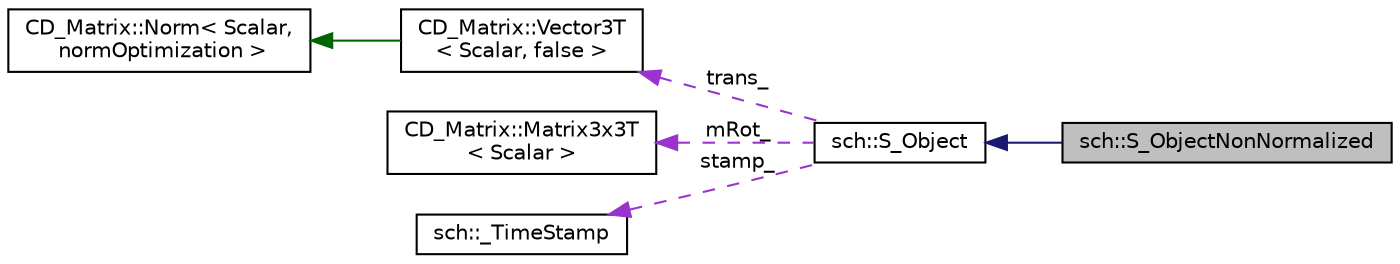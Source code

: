 digraph "sch::S_ObjectNonNormalized"
{
  edge [fontname="Helvetica",fontsize="10",labelfontname="Helvetica",labelfontsize="10"];
  node [fontname="Helvetica",fontsize="10",shape=record];
  rankdir="LR";
  Node7 [label="sch::S_ObjectNonNormalized",height=0.2,width=0.4,color="black", fillcolor="grey75", style="filled", fontcolor="black"];
  Node8 -> Node7 [dir="back",color="midnightblue",fontsize="10",style="solid",fontname="Helvetica"];
  Node8 [label="sch::S_Object",height=0.2,width=0.4,color="black", fillcolor="white", style="filled",URL="$classsch_1_1S__Object.html"];
  Node9 -> Node8 [dir="back",color="darkorchid3",fontsize="10",style="dashed",label=" trans_" ,fontname="Helvetica"];
  Node9 [label="CD_Matrix::Vector3T\l\< Scalar, false \>",height=0.2,width=0.4,color="black", fillcolor="white", style="filled",URL="$structCD__Matrix_1_1Vector3T.html"];
  Node10 -> Node9 [dir="back",color="darkgreen",fontsize="10",style="solid",fontname="Helvetica"];
  Node10 [label="CD_Matrix::Norm\< Scalar,\l normOptimization \>",height=0.2,width=0.4,color="black", fillcolor="white", style="filled",URL="$structCD__Matrix_1_1Norm.html"];
  Node11 -> Node8 [dir="back",color="darkorchid3",fontsize="10",style="dashed",label=" mRot_" ,fontname="Helvetica"];
  Node11 [label="CD_Matrix::Matrix3x3T\l\< Scalar \>",height=0.2,width=0.4,color="black", fillcolor="white", style="filled",URL="$structCD__Matrix_1_1Matrix3x3T.html"];
  Node12 -> Node8 [dir="back",color="darkorchid3",fontsize="10",style="dashed",label=" stamp_" ,fontname="Helvetica"];
  Node12 [label="sch::_TimeStamp",height=0.2,width=0.4,color="black", fillcolor="white", style="filled",URL="$structsch_1_1__TimeStamp.html"];
}
